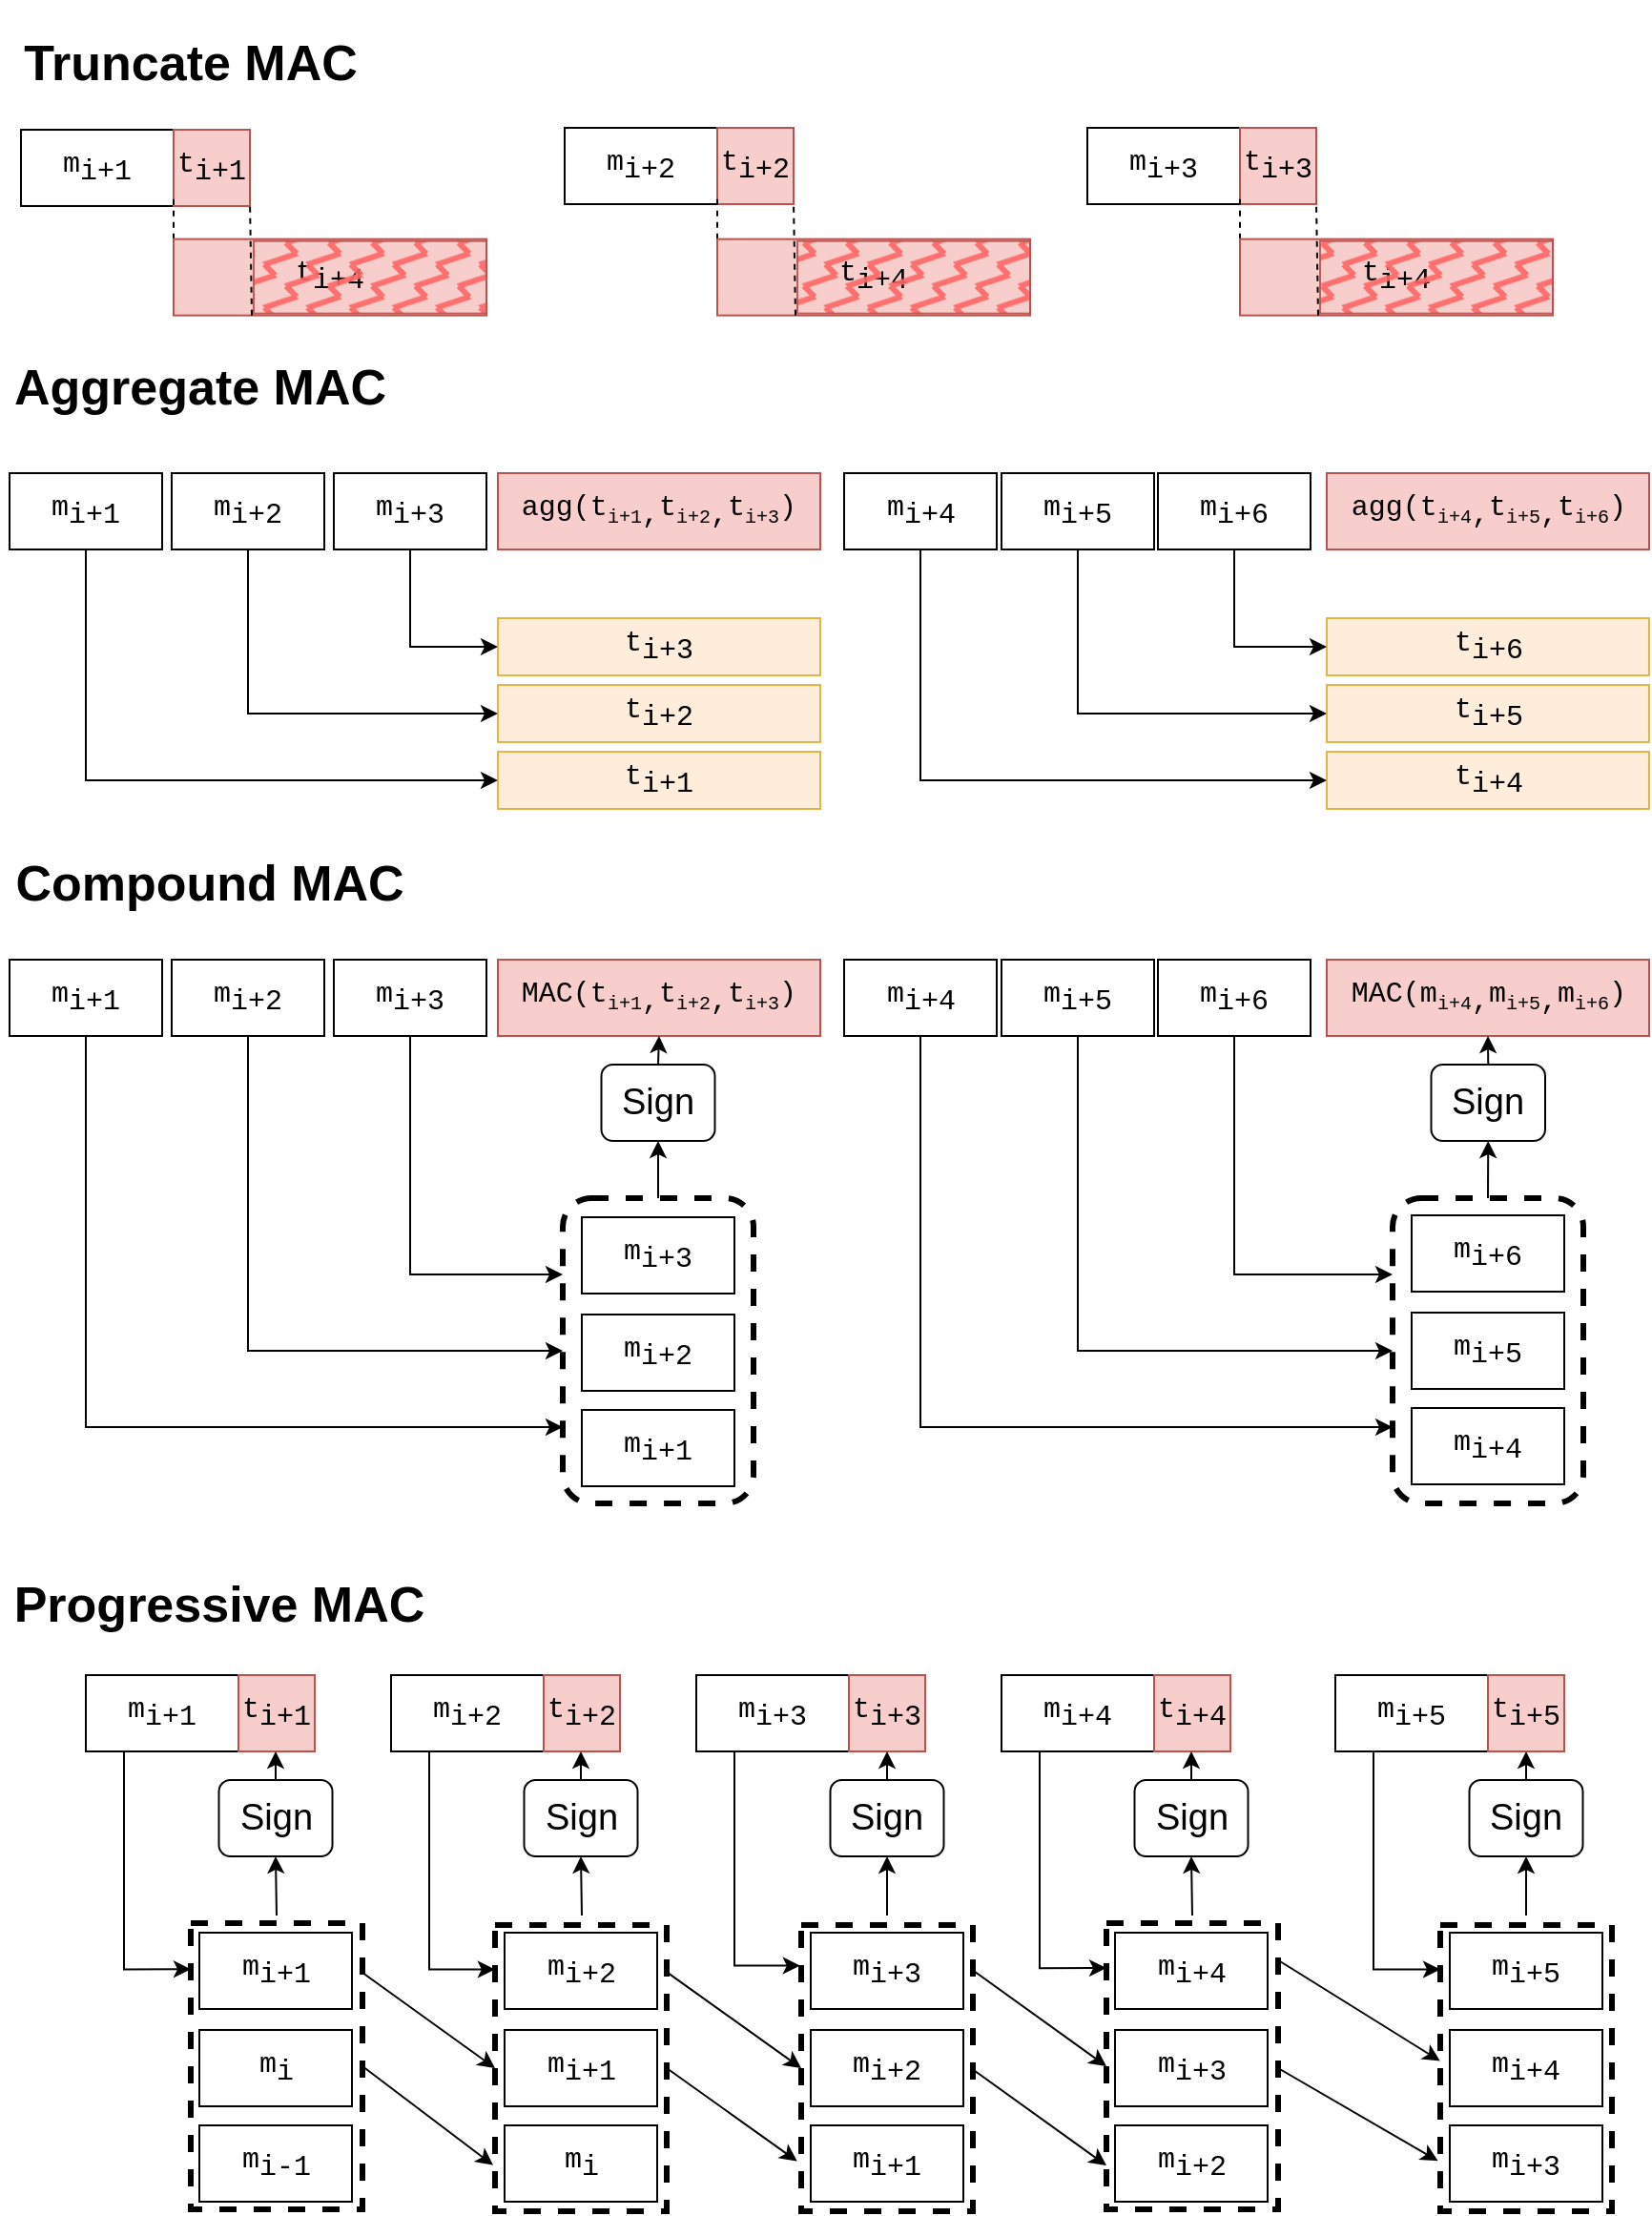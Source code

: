 <mxfile version="24.4.4" type="github">
  <diagram name="Page-1" id="5vq4HKyh1jyDOqxMfQYT">
    <mxGraphModel dx="1640" dy="942" grid="1" gridSize="10" guides="1" tooltips="1" connect="1" arrows="1" fold="1" page="1" pageScale="1" pageWidth="850" pageHeight="1100" math="0" shadow="0">
      <root>
        <mxCell id="0" />
        <mxCell id="1" parent="0" />
        <mxCell id="7LfN_9OkxTcba98f9i6o-1" value="m&lt;sub style=&quot;font-size: 15px;&quot;&gt;i+2&lt;/sub&gt;" style="rounded=0;whiteSpace=wrap;html=1;fontFamily=Courier New;fontSize=15;strokeWidth=1;strokeColor=default;fontStyle=0;fillColor=none;" parent="1" vertex="1">
          <mxGeometry x="205" y="880" width="80" height="40" as="geometry" />
        </mxCell>
        <mxCell id="7LfN_9OkxTcba98f9i6o-8" value="t&lt;sub style=&quot;font-size: 15px;&quot;&gt;i+2&lt;/sub&gt;" style="rounded=0;whiteSpace=wrap;html=1;fontFamily=Courier New;fontSize=15;fillColor=#f8cecc;strokeWidth=1;strokeColor=#b85450;fontStyle=0" parent="1" vertex="1">
          <mxGeometry x="285" y="880" width="40" height="40" as="geometry" />
        </mxCell>
        <mxCell id="7LfN_9OkxTcba98f9i6o-9" value="m&lt;sub style=&quot;font-size: 15px;&quot;&gt;i+3&lt;/sub&gt;" style="rounded=0;whiteSpace=wrap;html=1;fontFamily=Courier New;fontSize=15;strokeWidth=1;strokeColor=default;fontStyle=0;fillColor=none;" parent="1" vertex="1">
          <mxGeometry x="365" y="880" width="80" height="40" as="geometry" />
        </mxCell>
        <mxCell id="7LfN_9OkxTcba98f9i6o-10" value="t&lt;sub style=&quot;font-size: 15px;&quot;&gt;i+3&lt;/sub&gt;" style="rounded=0;whiteSpace=wrap;html=1;fontFamily=Courier New;fontSize=15;fillColor=#f8cecc;strokeColor=#b85450;" parent="1" vertex="1">
          <mxGeometry x="445" y="880" width="40" height="40" as="geometry" />
        </mxCell>
        <mxCell id="7LfN_9OkxTcba98f9i6o-11" value="m&lt;sub style=&quot;font-size: 15px;&quot;&gt;i+4&lt;/sub&gt;" style="rounded=0;whiteSpace=wrap;html=1;fontFamily=Courier New;fontSize=15;" parent="1" vertex="1">
          <mxGeometry x="525" y="880" width="80" height="40" as="geometry" />
        </mxCell>
        <mxCell id="7LfN_9OkxTcba98f9i6o-13" value="m&lt;sub style=&quot;font-size: 15px;&quot;&gt;i+5&lt;/sub&gt;" style="rounded=0;whiteSpace=wrap;html=1;fontFamily=Courier New;fontSize=15;" parent="1" vertex="1">
          <mxGeometry x="700" y="880" width="80" height="40" as="geometry" />
        </mxCell>
        <mxCell id="7LfN_9OkxTcba98f9i6o-15" value="m&lt;sub style=&quot;font-size: 15px;&quot;&gt;i+1&lt;/sub&gt;" style="rounded=0;whiteSpace=wrap;html=1;fontFamily=Courier New;fontSize=15;strokeWidth=1;strokeColor=default;fontStyle=0;fillColor=none;" parent="1" vertex="1">
          <mxGeometry x="45" y="880" width="80" height="40" as="geometry" />
        </mxCell>
        <mxCell id="7LfN_9OkxTcba98f9i6o-16" value="&lt;span style=&quot;color: rgb(0, 0, 0); font-size: 15px; font-style: normal; font-variant-ligatures: normal; font-variant-caps: normal; letter-spacing: normal; orphans: 2; text-align: center; text-indent: 0px; text-transform: none; widows: 2; word-spacing: 0px; -webkit-text-stroke-width: 0px; white-space: normal; text-decoration-thickness: initial; text-decoration-style: initial; text-decoration-color: initial; float: none; display: inline !important;&quot;&gt;t&lt;/span&gt;&lt;sub style=&quot;forced-color-adjust: none; color: rgb(0, 0, 0); font-style: normal; font-variant-ligatures: normal; font-variant-caps: normal; letter-spacing: normal; orphans: 2; text-align: center; text-indent: 0px; text-transform: none; widows: 2; word-spacing: 0px; -webkit-text-stroke-width: 0px; white-space: normal; text-decoration-thickness: initial; text-decoration-style: initial; text-decoration-color: initial; font-size: 15px;&quot;&gt;i+1&lt;/sub&gt;" style="rounded=0;whiteSpace=wrap;html=1;fontFamily=Courier New;fontSize=15;labelBackgroundColor=none;fillColor=#f8cecc;strokeWidth=1;strokeColor=#b85450;fontStyle=0" parent="1" vertex="1">
          <mxGeometry x="125" y="880" width="40" height="40" as="geometry" />
        </mxCell>
        <mxCell id="R5h9vcgwqC-V3kslJ7xL-3" style="edgeStyle=orthogonalEdgeStyle;rounded=0;orthogonalLoop=1;jettySize=auto;html=1;exitX=0.5;exitY=1;exitDx=0;exitDy=0;entryX=0;entryY=0.5;entryDx=0;entryDy=0;" edge="1" parent="1" source="7LfN_9OkxTcba98f9i6o-64" target="7LfN_9OkxTcba98f9i6o-190">
          <mxGeometry relative="1" as="geometry" />
        </mxCell>
        <mxCell id="7LfN_9OkxTcba98f9i6o-64" value="m&lt;sub style=&quot;font-size: 15px;&quot;&gt;i+2&lt;/sub&gt;" style="rounded=0;whiteSpace=wrap;html=1;fontFamily=Courier New;fontSize=15;strokeWidth=1;strokeColor=default;fontStyle=0;fillColor=none;" parent="1" vertex="1">
          <mxGeometry x="90" y="250" width="80" height="40" as="geometry" />
        </mxCell>
        <mxCell id="R5h9vcgwqC-V3kslJ7xL-4" style="edgeStyle=orthogonalEdgeStyle;rounded=0;orthogonalLoop=1;jettySize=auto;html=1;exitX=0.5;exitY=1;exitDx=0;exitDy=0;entryX=0;entryY=0.5;entryDx=0;entryDy=0;" edge="1" parent="1" source="7LfN_9OkxTcba98f9i6o-66" target="7LfN_9OkxTcba98f9i6o-189">
          <mxGeometry relative="1" as="geometry" />
        </mxCell>
        <mxCell id="7LfN_9OkxTcba98f9i6o-66" value="m&lt;sub style=&quot;font-size: 15px;&quot;&gt;i+3&lt;/sub&gt;" style="rounded=0;whiteSpace=wrap;html=1;fontFamily=Courier New;fontSize=15;strokeWidth=1;strokeColor=default;fontStyle=0;fillColor=none;" parent="1" vertex="1">
          <mxGeometry x="175" y="250" width="80" height="40" as="geometry" />
        </mxCell>
        <mxCell id="7LfN_9OkxTcba98f9i6o-67" value="agg(t&lt;sub style=&quot;&quot;&gt;&lt;font style=&quot;font-size: 10px;&quot;&gt;i+1&lt;/font&gt;&lt;/sub&gt;&lt;sub style=&quot;font-size: 15px;&quot;&gt;,&lt;/sub&gt;&lt;span style=&quot;background-color: initial;&quot;&gt;t&lt;/span&gt;&lt;sub style=&quot;background-color: initial;&quot;&gt;&lt;font style=&quot;font-size: 10px;&quot;&gt;i+2&lt;/font&gt;&lt;/sub&gt;&lt;sub style=&quot;background-color: initial; font-size: 15px;&quot;&gt;,&lt;/sub&gt;&lt;span style=&quot;background-color: initial;&quot;&gt;t&lt;/span&gt;&lt;sub style=&quot;background-color: initial;&quot;&gt;&lt;font style=&quot;font-size: 10px;&quot;&gt;i+3&lt;/font&gt;&lt;/sub&gt;&lt;span style=&quot;background-color: initial;&quot;&gt;)&lt;/span&gt;" style="rounded=0;whiteSpace=wrap;html=1;fontFamily=Courier New;fontSize=15;fillColor=#f8cecc;strokeColor=#b85450;" parent="1" vertex="1">
          <mxGeometry x="261" y="250" width="169" height="40" as="geometry" />
        </mxCell>
        <mxCell id="R5h9vcgwqC-V3kslJ7xL-15" style="edgeStyle=orthogonalEdgeStyle;rounded=0;orthogonalLoop=1;jettySize=auto;html=1;exitX=0.5;exitY=1;exitDx=0;exitDy=0;entryX=0;entryY=0.5;entryDx=0;entryDy=0;" edge="1" parent="1" source="7LfN_9OkxTcba98f9i6o-68" target="R5h9vcgwqC-V3kslJ7xL-13">
          <mxGeometry relative="1" as="geometry" />
        </mxCell>
        <mxCell id="7LfN_9OkxTcba98f9i6o-68" value="m&lt;sub style=&quot;font-size: 15px;&quot;&gt;i+4&lt;/sub&gt;" style="rounded=0;whiteSpace=wrap;html=1;fontFamily=Courier New;fontSize=15;" parent="1" vertex="1">
          <mxGeometry x="442.5" y="250" width="80" height="40" as="geometry" />
        </mxCell>
        <mxCell id="R5h9vcgwqC-V3kslJ7xL-16" style="edgeStyle=orthogonalEdgeStyle;rounded=0;orthogonalLoop=1;jettySize=auto;html=1;exitX=0.5;exitY=1;exitDx=0;exitDy=0;entryX=0;entryY=0.5;entryDx=0;entryDy=0;" edge="1" parent="1" source="7LfN_9OkxTcba98f9i6o-69" target="R5h9vcgwqC-V3kslJ7xL-12">
          <mxGeometry relative="1" as="geometry" />
        </mxCell>
        <mxCell id="7LfN_9OkxTcba98f9i6o-69" value="m&lt;sub style=&quot;font-size: 15px;&quot;&gt;i+5&lt;/sub&gt;" style="rounded=0;whiteSpace=wrap;html=1;fontFamily=Courier New;fontSize=15;" parent="1" vertex="1">
          <mxGeometry x="525" y="250" width="80" height="40" as="geometry" />
        </mxCell>
        <mxCell id="R5h9vcgwqC-V3kslJ7xL-2" style="edgeStyle=orthogonalEdgeStyle;rounded=0;orthogonalLoop=1;jettySize=auto;html=1;exitX=0.5;exitY=1;exitDx=0;exitDy=0;entryX=0;entryY=0.5;entryDx=0;entryDy=0;" edge="1" parent="1" source="7LfN_9OkxTcba98f9i6o-70" target="7LfN_9OkxTcba98f9i6o-191">
          <mxGeometry relative="1" as="geometry" />
        </mxCell>
        <mxCell id="7LfN_9OkxTcba98f9i6o-70" value="m&lt;sub style=&quot;font-size: 15px;&quot;&gt;i+1&lt;/sub&gt;" style="rounded=0;whiteSpace=wrap;html=1;fontFamily=Courier New;fontSize=15;strokeWidth=1;strokeColor=default;fontStyle=0;fillColor=none;" parent="1" vertex="1">
          <mxGeometry x="5" y="250" width="80" height="40" as="geometry" />
        </mxCell>
        <mxCell id="R5h9vcgwqC-V3kslJ7xL-17" style="edgeStyle=orthogonalEdgeStyle;rounded=0;orthogonalLoop=1;jettySize=auto;html=1;exitX=0.5;exitY=1;exitDx=0;exitDy=0;entryX=0;entryY=0.5;entryDx=0;entryDy=0;" edge="1" parent="1" source="7LfN_9OkxTcba98f9i6o-88" target="R5h9vcgwqC-V3kslJ7xL-11">
          <mxGeometry relative="1" as="geometry" />
        </mxCell>
        <mxCell id="7LfN_9OkxTcba98f9i6o-88" value="m&lt;sub style=&quot;font-size: 15px;&quot;&gt;i+6&lt;/sub&gt;" style="rounded=0;whiteSpace=wrap;html=1;fontFamily=Courier New;fontSize=15;" parent="1" vertex="1">
          <mxGeometry x="607" y="250" width="80" height="40" as="geometry" />
        </mxCell>
        <mxCell id="7LfN_9OkxTcba98f9i6o-127" value="&lt;h1&gt;Aggregate MAC&lt;/h1&gt;" style="text;html=1;align=center;verticalAlign=middle;whiteSpace=wrap;rounded=0;fontSize=13;" parent="1" vertex="1">
          <mxGeometry y="190" width="210" height="30" as="geometry" />
        </mxCell>
        <mxCell id="7LfN_9OkxTcba98f9i6o-128" value="&lt;h1&gt;Compound MAC&lt;/h1&gt;" style="text;html=1;align=center;verticalAlign=middle;whiteSpace=wrap;rounded=0;fontSize=13;" parent="1" vertex="1">
          <mxGeometry y="450" width="220" height="30" as="geometry" />
        </mxCell>
        <mxCell id="7LfN_9OkxTcba98f9i6o-130" value="&lt;h1&gt;Progressive MAC&lt;/h1&gt;" style="text;html=1;align=center;verticalAlign=middle;whiteSpace=wrap;rounded=0;fontSize=13;" parent="1" vertex="1">
          <mxGeometry y="828" width="230" height="30" as="geometry" />
        </mxCell>
        <mxCell id="7LfN_9OkxTcba98f9i6o-141" value="m&lt;sub style=&quot;font-size: 15px;&quot;&gt;i+2&lt;/sub&gt;" style="rounded=0;whiteSpace=wrap;html=1;fontFamily=Courier New;fontSize=15;fontStyle=0;strokeWidth=1;strokeColor=default;fillColor=none;" parent="1" vertex="1">
          <mxGeometry x="296" y="69" width="80" height="40" as="geometry" />
        </mxCell>
        <mxCell id="7LfN_9OkxTcba98f9i6o-142" value="t&lt;sub style=&quot;font-size: 15px;&quot;&gt;i+2&lt;/sub&gt;" style="rounded=0;whiteSpace=wrap;html=1;fontFamily=Courier New;fontSize=15;fillColor=#f8cecc;fontStyle=0;strokeWidth=1;strokeColor=#b85450;" parent="1" vertex="1">
          <mxGeometry x="376" y="69" width="40" height="40" as="geometry" />
        </mxCell>
        <mxCell id="7LfN_9OkxTcba98f9i6o-143" value="m&lt;sub style=&quot;font-size: 15px;&quot;&gt;i+3&lt;/sub&gt;" style="rounded=0;whiteSpace=wrap;html=1;fontFamily=Courier New;fontSize=15;fontStyle=0;strokeWidth=1;strokeColor=default;fillColor=none;" parent="1" vertex="1">
          <mxGeometry x="570" y="69" width="80" height="40" as="geometry" />
        </mxCell>
        <mxCell id="7LfN_9OkxTcba98f9i6o-144" value="t&lt;sub style=&quot;font-size: 15px;&quot;&gt;i+3&lt;/sub&gt;" style="rounded=0;whiteSpace=wrap;html=1;fontFamily=Courier New;fontSize=15;fillColor=#f8cecc;fontStyle=0;strokeWidth=1;strokeColor=#b85450;" parent="1" vertex="1">
          <mxGeometry x="650" y="69" width="40" height="40" as="geometry" />
        </mxCell>
        <mxCell id="7LfN_9OkxTcba98f9i6o-148" value="m&lt;sub style=&quot;font-size: 15px;&quot;&gt;i+1&lt;/sub&gt;" style="rounded=0;whiteSpace=wrap;html=1;fontFamily=Courier New;fontSize=15;" parent="1" vertex="1">
          <mxGeometry x="11" y="70" width="80" height="40" as="geometry" />
        </mxCell>
        <mxCell id="7LfN_9OkxTcba98f9i6o-149" value="&lt;span style=&quot;color: rgb(0, 0, 0); font-size: 15px; font-style: normal; font-variant-ligatures: normal; font-variant-caps: normal; font-weight: 400; letter-spacing: normal; orphans: 2; text-align: center; text-indent: 0px; text-transform: none; widows: 2; word-spacing: 0px; -webkit-text-stroke-width: 0px; white-space: normal; text-decoration-thickness: initial; text-decoration-style: initial; text-decoration-color: initial; float: none; display: inline !important;&quot;&gt;t&lt;/span&gt;&lt;sub style=&quot;forced-color-adjust: none; color: rgb(0, 0, 0); font-style: normal; font-variant-ligatures: normal; font-variant-caps: normal; font-weight: 400; letter-spacing: normal; orphans: 2; text-align: center; text-indent: 0px; text-transform: none; widows: 2; word-spacing: 0px; -webkit-text-stroke-width: 0px; white-space: normal; text-decoration-thickness: initial; text-decoration-style: initial; text-decoration-color: initial; font-size: 15px;&quot;&gt;i+1&lt;/sub&gt;" style="rounded=0;whiteSpace=wrap;html=1;fontFamily=Courier New;fontSize=15;labelBackgroundColor=none;fillColor=#f8cecc;strokeColor=#b85450;" parent="1" vertex="1">
          <mxGeometry x="91" y="70" width="40" height="40" as="geometry" />
        </mxCell>
        <mxCell id="7LfN_9OkxTcba98f9i6o-152" value="&lt;h1&gt;Truncate MAC&lt;/h1&gt;" style="text;html=1;align=center;verticalAlign=middle;whiteSpace=wrap;rounded=0;fontSize=13;" parent="1" vertex="1">
          <mxGeometry y="20" width="200" height="30" as="geometry" />
        </mxCell>
        <mxCell id="7LfN_9OkxTcba98f9i6o-189" value="t&lt;sub style=&quot;font-size: 15px;&quot;&gt;i+3&lt;/sub&gt;" style="rounded=0;whiteSpace=wrap;html=1;fontFamily=Courier New;fontSize=15;fillColor=#ffe6cc;rotation=0;opacity=70;strokeColor=#d79b00;" parent="1" vertex="1">
          <mxGeometry x="261" y="326" width="169" height="30" as="geometry" />
        </mxCell>
        <mxCell id="7LfN_9OkxTcba98f9i6o-190" value="t&lt;sub style=&quot;font-size: 15px;&quot;&gt;i+2&lt;/sub&gt;" style="rounded=0;whiteSpace=wrap;html=1;fontFamily=Courier New;fontSize=15;fillColor=#ffe6cc;rotation=0;opacity=70;strokeColor=#d79b00;" parent="1" vertex="1">
          <mxGeometry x="261" y="361" width="169" height="30" as="geometry" />
        </mxCell>
        <mxCell id="7LfN_9OkxTcba98f9i6o-191" value="t&lt;sub style=&quot;font-size: 15px;&quot;&gt;i+1&lt;/sub&gt;" style="rounded=0;whiteSpace=wrap;html=1;fontFamily=Courier New;fontSize=15;fillColor=#ffe6cc;rotation=0;opacity=70;strokeColor=#d79b00;" parent="1" vertex="1">
          <mxGeometry x="261" y="396" width="169" height="30" as="geometry" />
        </mxCell>
        <mxCell id="7LfN_9OkxTcba98f9i6o-199" value="t&lt;sub style=&quot;font-size: 15px;&quot;&gt;i+4&lt;/sub&gt;" style="rounded=0;whiteSpace=wrap;html=1;fontFamily=Courier New;fontSize=15;fillColor=#f8cecc;strokeColor=#b85450;" parent="1" vertex="1">
          <mxGeometry x="605" y="880" width="40" height="40" as="geometry" />
        </mxCell>
        <mxCell id="7LfN_9OkxTcba98f9i6o-200" value="t&lt;sub style=&quot;font-size: 15px;&quot;&gt;i+5&lt;/sub&gt;" style="rounded=0;whiteSpace=wrap;html=1;fontFamily=Courier New;fontSize=15;fillColor=#f8cecc;strokeColor=#b85450;" parent="1" vertex="1">
          <mxGeometry x="780" y="880" width="40" height="40" as="geometry" />
        </mxCell>
        <mxCell id="R5h9vcgwqC-V3kslJ7xL-6" value="agg(t&lt;sub style=&quot;&quot;&gt;&lt;font style=&quot;font-size: 10px;&quot;&gt;i+4&lt;/font&gt;&lt;/sub&gt;&lt;sub style=&quot;font-size: 15px;&quot;&gt;,&lt;/sub&gt;&lt;span style=&quot;background-color: initial;&quot;&gt;t&lt;/span&gt;&lt;sub style=&quot;background-color: initial;&quot;&gt;&lt;font style=&quot;font-size: 10px;&quot;&gt;i+5&lt;/font&gt;&lt;/sub&gt;&lt;sub style=&quot;background-color: initial; font-size: 15px;&quot;&gt;,&lt;/sub&gt;&lt;span style=&quot;background-color: initial;&quot;&gt;t&lt;/span&gt;&lt;sub style=&quot;background-color: initial;&quot;&gt;&lt;font style=&quot;font-size: 10px;&quot;&gt;i+6&lt;/font&gt;&lt;/sub&gt;&lt;span style=&quot;background-color: initial;&quot;&gt;)&lt;/span&gt;" style="rounded=0;whiteSpace=wrap;html=1;fontFamily=Courier New;fontSize=15;fillColor=#f8cecc;strokeColor=#b85450;" vertex="1" parent="1">
          <mxGeometry x="695.5" y="250" width="169" height="40" as="geometry" />
        </mxCell>
        <mxCell id="R5h9vcgwqC-V3kslJ7xL-11" value="t&lt;sub style=&quot;font-size: 15px;&quot;&gt;i+6&lt;/sub&gt;" style="rounded=0;whiteSpace=wrap;html=1;fontFamily=Courier New;fontSize=15;fillColor=#ffe6cc;rotation=0;opacity=70;strokeColor=#d79b00;" vertex="1" parent="1">
          <mxGeometry x="695.5" y="326" width="169" height="30" as="geometry" />
        </mxCell>
        <mxCell id="R5h9vcgwqC-V3kslJ7xL-12" value="t&lt;sub style=&quot;font-size: 15px;&quot;&gt;i+5&lt;/sub&gt;" style="rounded=0;whiteSpace=wrap;html=1;fontFamily=Courier New;fontSize=15;fillColor=#ffe6cc;rotation=0;opacity=70;strokeColor=#d79b00;" vertex="1" parent="1">
          <mxGeometry x="695.5" y="361" width="169" height="30" as="geometry" />
        </mxCell>
        <mxCell id="R5h9vcgwqC-V3kslJ7xL-13" value="t&lt;sub style=&quot;font-size: 15px;&quot;&gt;i+4&lt;/sub&gt;" style="rounded=0;whiteSpace=wrap;html=1;fontFamily=Courier New;fontSize=15;fillColor=#ffe6cc;rotation=0;opacity=70;strokeColor=#d79b00;" vertex="1" parent="1">
          <mxGeometry x="695.5" y="396" width="169" height="30" as="geometry" />
        </mxCell>
        <mxCell id="R5h9vcgwqC-V3kslJ7xL-22" value="" style="endArrow=none;dashed=1;html=1;rounded=0;exitX=0;exitY=0;exitDx=0;exitDy=0;" edge="1" parent="1">
          <mxGeometry width="50" height="50" relative="1" as="geometry">
            <mxPoint x="650" y="127.32" as="sourcePoint" />
            <mxPoint x="650" y="106.32" as="targetPoint" />
          </mxGeometry>
        </mxCell>
        <mxCell id="R5h9vcgwqC-V3kslJ7xL-23" value="&lt;span style=&quot;color: rgb(0, 0, 0); font-size: 15px; font-style: normal; font-variant-ligatures: normal; font-variant-caps: normal; font-weight: 400; letter-spacing: normal; orphans: 2; text-align: center; text-indent: 0px; text-transform: none; widows: 2; word-spacing: 0px; -webkit-text-stroke-width: 0px; white-space: normal; text-decoration-thickness: initial; text-decoration-style: initial; text-decoration-color: initial; float: none; display: inline !important;&quot;&gt;t&lt;/span&gt;&lt;sub style=&quot;forced-color-adjust: none; color: rgb(0, 0, 0); font-style: normal; font-variant-ligatures: normal; font-variant-caps: normal; font-weight: 400; letter-spacing: normal; orphans: 2; text-align: center; text-indent: 0px; text-transform: none; widows: 2; word-spacing: 0px; -webkit-text-stroke-width: 0px; white-space: normal; text-decoration-thickness: initial; text-decoration-style: initial; text-decoration-color: initial; font-size: 15px;&quot;&gt;i+4&lt;/sub&gt;" style="rounded=0;whiteSpace=wrap;html=1;fontFamily=Courier New;fontSize=15;labelBackgroundColor=none;fillColor=#f8cecc;strokeColor=#b85450;" vertex="1" parent="1">
          <mxGeometry x="650" y="127.32" width="164" height="40" as="geometry" />
        </mxCell>
        <mxCell id="R5h9vcgwqC-V3kslJ7xL-24" value="" style="endArrow=none;dashed=1;html=1;rounded=0;exitX=0.25;exitY=1;exitDx=0;exitDy=0;" edge="1" parent="1" source="R5h9vcgwqC-V3kslJ7xL-23">
          <mxGeometry width="50" height="50" relative="1" as="geometry">
            <mxPoint x="690" y="170" as="sourcePoint" />
            <mxPoint x="690" y="107.32" as="targetPoint" />
          </mxGeometry>
        </mxCell>
        <mxCell id="R5h9vcgwqC-V3kslJ7xL-25" value="" style="rounded=0;whiteSpace=wrap;html=1;strokeColor=#b85450;opacity=90;glass=0;shadow=0;fillStyle=zigzag-line;fillColor=#FF6666;" vertex="1" parent="1">
          <mxGeometry x="692" y="128.32" width="122" height="38" as="geometry" />
        </mxCell>
        <mxCell id="R5h9vcgwqC-V3kslJ7xL-26" value="" style="endArrow=none;dashed=1;html=1;rounded=0;exitX=0;exitY=0;exitDx=0;exitDy=0;" edge="1" parent="1">
          <mxGeometry width="50" height="50" relative="1" as="geometry">
            <mxPoint x="376" y="127.32" as="sourcePoint" />
            <mxPoint x="376" y="106.32" as="targetPoint" />
          </mxGeometry>
        </mxCell>
        <mxCell id="R5h9vcgwqC-V3kslJ7xL-27" value="&lt;span style=&quot;color: rgb(0, 0, 0); font-size: 15px; font-style: normal; font-variant-ligatures: normal; font-variant-caps: normal; font-weight: 400; letter-spacing: normal; orphans: 2; text-align: center; text-indent: 0px; text-transform: none; widows: 2; word-spacing: 0px; -webkit-text-stroke-width: 0px; white-space: normal; text-decoration-thickness: initial; text-decoration-style: initial; text-decoration-color: initial; float: none; display: inline !important;&quot;&gt;t&lt;/span&gt;&lt;sub style=&quot;forced-color-adjust: none; color: rgb(0, 0, 0); font-style: normal; font-variant-ligatures: normal; font-variant-caps: normal; font-weight: 400; letter-spacing: normal; orphans: 2; text-align: center; text-indent: 0px; text-transform: none; widows: 2; word-spacing: 0px; -webkit-text-stroke-width: 0px; white-space: normal; text-decoration-thickness: initial; text-decoration-style: initial; text-decoration-color: initial; font-size: 15px;&quot;&gt;i+4&lt;/sub&gt;" style="rounded=0;whiteSpace=wrap;html=1;fontFamily=Courier New;fontSize=15;labelBackgroundColor=none;fillColor=#f8cecc;strokeColor=#b85450;" vertex="1" parent="1">
          <mxGeometry x="376" y="127.32" width="164" height="40" as="geometry" />
        </mxCell>
        <mxCell id="R5h9vcgwqC-V3kslJ7xL-28" value="" style="endArrow=none;dashed=1;html=1;rounded=0;exitX=0.25;exitY=1;exitDx=0;exitDy=0;" edge="1" parent="1" source="R5h9vcgwqC-V3kslJ7xL-27">
          <mxGeometry width="50" height="50" relative="1" as="geometry">
            <mxPoint x="416" y="170" as="sourcePoint" />
            <mxPoint x="416" y="107.32" as="targetPoint" />
          </mxGeometry>
        </mxCell>
        <mxCell id="R5h9vcgwqC-V3kslJ7xL-29" value="" style="rounded=0;whiteSpace=wrap;html=1;strokeColor=#b85450;opacity=90;glass=0;shadow=0;fillStyle=zigzag-line;fillColor=#FF6666;" vertex="1" parent="1">
          <mxGeometry x="418" y="128.32" width="122" height="38" as="geometry" />
        </mxCell>
        <mxCell id="R5h9vcgwqC-V3kslJ7xL-30" value="" style="endArrow=none;dashed=1;html=1;rounded=0;exitX=0;exitY=0;exitDx=0;exitDy=0;" edge="1" parent="1">
          <mxGeometry width="50" height="50" relative="1" as="geometry">
            <mxPoint x="91" y="127.32" as="sourcePoint" />
            <mxPoint x="91" y="106.32" as="targetPoint" />
          </mxGeometry>
        </mxCell>
        <mxCell id="R5h9vcgwqC-V3kslJ7xL-31" value="&lt;span style=&quot;color: rgb(0, 0, 0); font-size: 15px; font-style: normal; font-variant-ligatures: normal; font-variant-caps: normal; font-weight: 400; letter-spacing: normal; orphans: 2; text-align: center; text-indent: 0px; text-transform: none; widows: 2; word-spacing: 0px; -webkit-text-stroke-width: 0px; white-space: normal; text-decoration-thickness: initial; text-decoration-style: initial; text-decoration-color: initial; float: none; display: inline !important;&quot;&gt;t&lt;/span&gt;&lt;sub style=&quot;forced-color-adjust: none; color: rgb(0, 0, 0); font-style: normal; font-variant-ligatures: normal; font-variant-caps: normal; font-weight: 400; letter-spacing: normal; orphans: 2; text-align: center; text-indent: 0px; text-transform: none; widows: 2; word-spacing: 0px; -webkit-text-stroke-width: 0px; white-space: normal; text-decoration-thickness: initial; text-decoration-style: initial; text-decoration-color: initial; font-size: 15px;&quot;&gt;i+4&lt;/sub&gt;" style="rounded=0;whiteSpace=wrap;html=1;fontFamily=Courier New;fontSize=15;labelBackgroundColor=none;fillColor=#f8cecc;strokeColor=#b85450;" vertex="1" parent="1">
          <mxGeometry x="91" y="127.32" width="164" height="40" as="geometry" />
        </mxCell>
        <mxCell id="R5h9vcgwqC-V3kslJ7xL-32" value="" style="endArrow=none;dashed=1;html=1;rounded=0;exitX=0.25;exitY=1;exitDx=0;exitDy=0;" edge="1" parent="1" source="R5h9vcgwqC-V3kslJ7xL-31">
          <mxGeometry width="50" height="50" relative="1" as="geometry">
            <mxPoint x="131" y="170" as="sourcePoint" />
            <mxPoint x="131" y="107.32" as="targetPoint" />
          </mxGeometry>
        </mxCell>
        <mxCell id="R5h9vcgwqC-V3kslJ7xL-33" value="" style="rounded=0;whiteSpace=wrap;html=1;strokeColor=#b85450;opacity=90;glass=0;shadow=0;fillStyle=zigzag-line;fillColor=#FF6666;" vertex="1" parent="1">
          <mxGeometry x="133" y="128.32" width="122" height="38" as="geometry" />
        </mxCell>
        <mxCell id="R5h9vcgwqC-V3kslJ7xL-74" style="edgeStyle=orthogonalEdgeStyle;rounded=0;orthogonalLoop=1;jettySize=auto;html=1;exitX=0.5;exitY=1;exitDx=0;exitDy=0;entryX=0;entryY=0.5;entryDx=0;entryDy=0;" edge="1" parent="1" source="R5h9vcgwqC-V3kslJ7xL-44" target="R5h9vcgwqC-V3kslJ7xL-72">
          <mxGeometry relative="1" as="geometry" />
        </mxCell>
        <mxCell id="R5h9vcgwqC-V3kslJ7xL-44" value="m&lt;sub style=&quot;font-size: 15px;&quot;&gt;i+2&lt;/sub&gt;" style="rounded=0;whiteSpace=wrap;html=1;fontFamily=Courier New;fontSize=15;strokeWidth=1;strokeColor=default;fontStyle=0;fillColor=none;" vertex="1" parent="1">
          <mxGeometry x="90" y="505" width="80" height="40" as="geometry" />
        </mxCell>
        <mxCell id="R5h9vcgwqC-V3kslJ7xL-76" style="edgeStyle=orthogonalEdgeStyle;rounded=0;orthogonalLoop=1;jettySize=auto;html=1;exitX=0.5;exitY=1;exitDx=0;exitDy=0;entryX=0;entryY=0.25;entryDx=0;entryDy=0;" edge="1" parent="1" source="R5h9vcgwqC-V3kslJ7xL-46" target="R5h9vcgwqC-V3kslJ7xL-72">
          <mxGeometry relative="1" as="geometry" />
        </mxCell>
        <mxCell id="R5h9vcgwqC-V3kslJ7xL-46" value="m&lt;sub style=&quot;font-size: 15px;&quot;&gt;i+3&lt;/sub&gt;" style="rounded=0;whiteSpace=wrap;html=1;fontFamily=Courier New;fontSize=15;strokeWidth=1;strokeColor=default;fontStyle=0;fillColor=none;" vertex="1" parent="1">
          <mxGeometry x="175" y="505" width="80" height="40" as="geometry" />
        </mxCell>
        <mxCell id="R5h9vcgwqC-V3kslJ7xL-47" value="MAC(t&lt;sub style=&quot;&quot;&gt;&lt;font style=&quot;font-size: 10px;&quot;&gt;i+1&lt;/font&gt;&lt;/sub&gt;&lt;sub style=&quot;font-size: 15px;&quot;&gt;,&lt;/sub&gt;&lt;span style=&quot;background-color: initial;&quot;&gt;t&lt;/span&gt;&lt;sub style=&quot;background-color: initial;&quot;&gt;&lt;font style=&quot;font-size: 10px;&quot;&gt;i+2&lt;/font&gt;&lt;/sub&gt;&lt;sub style=&quot;background-color: initial; font-size: 15px;&quot;&gt;,&lt;/sub&gt;&lt;span style=&quot;background-color: initial;&quot;&gt;t&lt;/span&gt;&lt;sub style=&quot;background-color: initial;&quot;&gt;&lt;font style=&quot;font-size: 10px;&quot;&gt;i+3&lt;/font&gt;&lt;/sub&gt;&lt;span style=&quot;background-color: initial;&quot;&gt;)&lt;/span&gt;" style="rounded=0;whiteSpace=wrap;html=1;fontFamily=Courier New;fontSize=15;fillColor=#f8cecc;strokeColor=#b85450;" vertex="1" parent="1">
          <mxGeometry x="261" y="505" width="169" height="40" as="geometry" />
        </mxCell>
        <mxCell id="R5h9vcgwqC-V3kslJ7xL-89" style="edgeStyle=orthogonalEdgeStyle;rounded=0;orthogonalLoop=1;jettySize=auto;html=1;exitX=0.5;exitY=1;exitDx=0;exitDy=0;entryX=0;entryY=0.75;entryDx=0;entryDy=0;" edge="1" parent="1" source="R5h9vcgwqC-V3kslJ7xL-49" target="R5h9vcgwqC-V3kslJ7xL-85">
          <mxGeometry relative="1" as="geometry" />
        </mxCell>
        <mxCell id="R5h9vcgwqC-V3kslJ7xL-49" value="m&lt;sub style=&quot;font-size: 15px;&quot;&gt;i+4&lt;/sub&gt;" style="rounded=0;whiteSpace=wrap;html=1;fontFamily=Courier New;fontSize=15;" vertex="1" parent="1">
          <mxGeometry x="442.5" y="505" width="80" height="40" as="geometry" />
        </mxCell>
        <mxCell id="R5h9vcgwqC-V3kslJ7xL-88" style="edgeStyle=orthogonalEdgeStyle;rounded=0;orthogonalLoop=1;jettySize=auto;html=1;exitX=0.5;exitY=1;exitDx=0;exitDy=0;entryX=0;entryY=0.5;entryDx=0;entryDy=0;" edge="1" parent="1" source="R5h9vcgwqC-V3kslJ7xL-51" target="R5h9vcgwqC-V3kslJ7xL-85">
          <mxGeometry relative="1" as="geometry" />
        </mxCell>
        <mxCell id="R5h9vcgwqC-V3kslJ7xL-51" value="m&lt;sub style=&quot;font-size: 15px;&quot;&gt;i+5&lt;/sub&gt;" style="rounded=0;whiteSpace=wrap;html=1;fontFamily=Courier New;fontSize=15;" vertex="1" parent="1">
          <mxGeometry x="525" y="505" width="80" height="40" as="geometry" />
        </mxCell>
        <mxCell id="R5h9vcgwqC-V3kslJ7xL-75" style="edgeStyle=orthogonalEdgeStyle;rounded=0;orthogonalLoop=1;jettySize=auto;html=1;exitX=0.5;exitY=1;exitDx=0;exitDy=0;entryX=0;entryY=0.75;entryDx=0;entryDy=0;" edge="1" parent="1" source="R5h9vcgwqC-V3kslJ7xL-53" target="R5h9vcgwqC-V3kslJ7xL-72">
          <mxGeometry relative="1" as="geometry" />
        </mxCell>
        <mxCell id="R5h9vcgwqC-V3kslJ7xL-53" value="m&lt;sub style=&quot;font-size: 15px;&quot;&gt;i+1&lt;/sub&gt;" style="rounded=0;whiteSpace=wrap;html=1;fontFamily=Courier New;fontSize=15;strokeWidth=1;strokeColor=default;fontStyle=0;fillColor=none;" vertex="1" parent="1">
          <mxGeometry x="5" y="505" width="80" height="40" as="geometry" />
        </mxCell>
        <mxCell id="R5h9vcgwqC-V3kslJ7xL-87" style="edgeStyle=orthogonalEdgeStyle;rounded=0;orthogonalLoop=1;jettySize=auto;html=1;exitX=0.5;exitY=1;exitDx=0;exitDy=0;entryX=0;entryY=0.25;entryDx=0;entryDy=0;" edge="1" parent="1" source="R5h9vcgwqC-V3kslJ7xL-55" target="R5h9vcgwqC-V3kslJ7xL-85">
          <mxGeometry relative="1" as="geometry" />
        </mxCell>
        <mxCell id="R5h9vcgwqC-V3kslJ7xL-55" value="m&lt;sub style=&quot;font-size: 15px;&quot;&gt;i+6&lt;/sub&gt;" style="rounded=0;whiteSpace=wrap;html=1;fontFamily=Courier New;fontSize=15;" vertex="1" parent="1">
          <mxGeometry x="607" y="505" width="80" height="40" as="geometry" />
        </mxCell>
        <mxCell id="R5h9vcgwqC-V3kslJ7xL-59" value="MAC(m&lt;sub style=&quot;&quot;&gt;&lt;font style=&quot;font-size: 10px;&quot;&gt;i+4&lt;/font&gt;&lt;/sub&gt;&lt;sub style=&quot;font-size: 15px;&quot;&gt;,&lt;/sub&gt;&lt;span style=&quot;background-color: initial;&quot;&gt;m&lt;/span&gt;&lt;sub style=&quot;background-color: initial;&quot;&gt;&lt;font style=&quot;font-size: 10px;&quot;&gt;i+5&lt;/font&gt;&lt;/sub&gt;&lt;sub style=&quot;background-color: initial; font-size: 15px;&quot;&gt;,&lt;/sub&gt;&lt;span style=&quot;background-color: initial;&quot;&gt;m&lt;/span&gt;&lt;sub style=&quot;background-color: initial;&quot;&gt;&lt;font style=&quot;font-size: 10px;&quot;&gt;i+6&lt;/font&gt;&lt;/sub&gt;&lt;span style=&quot;background-color: initial;&quot;&gt;)&lt;/span&gt;" style="rounded=0;whiteSpace=wrap;html=1;fontFamily=Courier New;fontSize=15;fillColor=#f8cecc;strokeColor=#b85450;" vertex="1" parent="1">
          <mxGeometry x="695.5" y="505" width="169" height="40" as="geometry" />
        </mxCell>
        <mxCell id="R5h9vcgwqC-V3kslJ7xL-67" value="m&lt;sub style=&quot;font-size: 15px;&quot;&gt;i+1&lt;/sub&gt;" style="rounded=0;whiteSpace=wrap;html=1;fontFamily=Courier New;fontSize=15;strokeWidth=1;strokeColor=default;fontStyle=0;fillColor=none;" vertex="1" parent="1">
          <mxGeometry x="305" y="741" width="80" height="40" as="geometry" />
        </mxCell>
        <mxCell id="R5h9vcgwqC-V3kslJ7xL-68" value="m&lt;sub style=&quot;font-size: 15px;&quot;&gt;i+2&lt;/sub&gt;" style="rounded=0;whiteSpace=wrap;html=1;fontFamily=Courier New;fontSize=15;strokeWidth=1;strokeColor=default;fontStyle=0;fillColor=none;" vertex="1" parent="1">
          <mxGeometry x="305" y="691" width="80" height="40" as="geometry" />
        </mxCell>
        <mxCell id="R5h9vcgwqC-V3kslJ7xL-69" value="m&lt;sub style=&quot;font-size: 15px;&quot;&gt;i+3&lt;/sub&gt;" style="rounded=0;whiteSpace=wrap;html=1;fontFamily=Courier New;fontSize=15;strokeWidth=1;strokeColor=default;fontStyle=0;fillColor=none;" vertex="1" parent="1">
          <mxGeometry x="305" y="640" width="80" height="40" as="geometry" />
        </mxCell>
        <mxCell id="R5h9vcgwqC-V3kslJ7xL-97" style="edgeStyle=orthogonalEdgeStyle;rounded=0;orthogonalLoop=1;jettySize=auto;html=1;exitX=0.5;exitY=0;exitDx=0;exitDy=0;entryX=0.5;entryY=1;entryDx=0;entryDy=0;" edge="1" parent="1" source="R5h9vcgwqC-V3kslJ7xL-72" target="R5h9vcgwqC-V3kslJ7xL-93">
          <mxGeometry relative="1" as="geometry" />
        </mxCell>
        <mxCell id="R5h9vcgwqC-V3kslJ7xL-72" value="" style="rounded=1;whiteSpace=wrap;html=1;fillColor=none;dashed=1;strokeWidth=3;" vertex="1" parent="1">
          <mxGeometry x="295" y="630" width="100" height="160" as="geometry" />
        </mxCell>
        <mxCell id="R5h9vcgwqC-V3kslJ7xL-81" value="m&lt;sub style=&quot;font-size: 15px;&quot;&gt;i+4&lt;/sub&gt;" style="rounded=0;whiteSpace=wrap;html=1;fontFamily=Courier New;fontSize=15;strokeWidth=1;strokeColor=default;fontStyle=0;fillColor=none;" vertex="1" parent="1">
          <mxGeometry x="740" y="740" width="80" height="40" as="geometry" />
        </mxCell>
        <mxCell id="R5h9vcgwqC-V3kslJ7xL-82" value="m&lt;sub style=&quot;font-size: 15px;&quot;&gt;i+5&lt;/sub&gt;" style="rounded=0;whiteSpace=wrap;html=1;fontFamily=Courier New;fontSize=15;strokeWidth=1;strokeColor=default;fontStyle=0;fillColor=none;" vertex="1" parent="1">
          <mxGeometry x="740" y="690" width="80" height="40" as="geometry" />
        </mxCell>
        <mxCell id="R5h9vcgwqC-V3kslJ7xL-83" value="m&lt;sub style=&quot;font-size: 15px;&quot;&gt;i+6&lt;/sub&gt;" style="rounded=0;whiteSpace=wrap;html=1;fontFamily=Courier New;fontSize=15;strokeWidth=1;strokeColor=default;fontStyle=0;fillColor=none;" vertex="1" parent="1">
          <mxGeometry x="740" y="639" width="80" height="40" as="geometry" />
        </mxCell>
        <mxCell id="R5h9vcgwqC-V3kslJ7xL-95" style="edgeStyle=orthogonalEdgeStyle;rounded=0;orthogonalLoop=1;jettySize=auto;html=1;exitX=0.5;exitY=0;exitDx=0;exitDy=0;entryX=0.5;entryY=1;entryDx=0;entryDy=0;" edge="1" parent="1" source="R5h9vcgwqC-V3kslJ7xL-85" target="R5h9vcgwqC-V3kslJ7xL-94">
          <mxGeometry relative="1" as="geometry" />
        </mxCell>
        <mxCell id="R5h9vcgwqC-V3kslJ7xL-85" value="" style="rounded=1;whiteSpace=wrap;html=1;fillColor=none;dashed=1;strokeWidth=3;" vertex="1" parent="1">
          <mxGeometry x="730" y="630" width="100" height="160" as="geometry" />
        </mxCell>
        <mxCell id="R5h9vcgwqC-V3kslJ7xL-98" style="edgeStyle=orthogonalEdgeStyle;rounded=0;orthogonalLoop=1;jettySize=auto;html=1;exitX=0.5;exitY=0;exitDx=0;exitDy=0;entryX=0.5;entryY=1;entryDx=0;entryDy=0;" edge="1" parent="1" source="R5h9vcgwqC-V3kslJ7xL-93" target="R5h9vcgwqC-V3kslJ7xL-47">
          <mxGeometry relative="1" as="geometry" />
        </mxCell>
        <mxCell id="R5h9vcgwqC-V3kslJ7xL-93" value="&lt;font style=&quot;font-size: 19px;&quot;&gt;Sign&lt;/font&gt;" style="rounded=1;whiteSpace=wrap;html=1;" vertex="1" parent="1">
          <mxGeometry x="315.25" y="560" width="59.5" height="40" as="geometry" />
        </mxCell>
        <mxCell id="R5h9vcgwqC-V3kslJ7xL-96" style="edgeStyle=orthogonalEdgeStyle;rounded=0;orthogonalLoop=1;jettySize=auto;html=1;exitX=0.5;exitY=0;exitDx=0;exitDy=0;entryX=0.5;entryY=1;entryDx=0;entryDy=0;" edge="1" parent="1" source="R5h9vcgwqC-V3kslJ7xL-94" target="R5h9vcgwqC-V3kslJ7xL-59">
          <mxGeometry relative="1" as="geometry" />
        </mxCell>
        <mxCell id="R5h9vcgwqC-V3kslJ7xL-94" value="&lt;font style=&quot;font-size: 19px;&quot;&gt;Sign&lt;/font&gt;" style="rounded=1;whiteSpace=wrap;html=1;" vertex="1" parent="1">
          <mxGeometry x="750.25" y="560" width="59.75" height="40" as="geometry" />
        </mxCell>
        <mxCell id="R5h9vcgwqC-V3kslJ7xL-99" value="m&lt;sub style=&quot;font-size: 15px;&quot;&gt;i-1&lt;/sub&gt;" style="rounded=0;whiteSpace=wrap;html=1;fontFamily=Courier New;fontSize=15;strokeWidth=1;strokeColor=default;fontStyle=0;fillColor=none;" vertex="1" parent="1">
          <mxGeometry x="104.5" y="1116" width="80" height="40" as="geometry" />
        </mxCell>
        <mxCell id="R5h9vcgwqC-V3kslJ7xL-100" value="m&lt;sub style=&quot;font-size: 15px;&quot;&gt;i&lt;/sub&gt;" style="rounded=0;whiteSpace=wrap;html=1;fontFamily=Courier New;fontSize=15;strokeWidth=1;strokeColor=default;fontStyle=0;fillColor=none;" vertex="1" parent="1">
          <mxGeometry x="104.5" y="1066" width="80" height="40" as="geometry" />
        </mxCell>
        <mxCell id="R5h9vcgwqC-V3kslJ7xL-101" value="m&lt;sub style=&quot;font-size: 15px;&quot;&gt;i+1&lt;/sub&gt;" style="rounded=0;whiteSpace=wrap;html=1;fontFamily=Courier New;fontSize=15;strokeWidth=1;strokeColor=default;fontStyle=0;fillColor=none;" vertex="1" parent="1">
          <mxGeometry x="104.5" y="1015" width="80" height="40" as="geometry" />
        </mxCell>
        <mxCell id="R5h9vcgwqC-V3kslJ7xL-104" style="edgeStyle=orthogonalEdgeStyle;rounded=0;orthogonalLoop=1;jettySize=auto;html=1;exitX=0.5;exitY=0;exitDx=0;exitDy=0;entryX=0.5;entryY=1;entryDx=0;entryDy=0;" edge="1" parent="1" source="R5h9vcgwqC-V3kslJ7xL-105">
          <mxGeometry relative="1" as="geometry">
            <mxPoint x="144.5" y="920" as="targetPoint" />
          </mxGeometry>
        </mxCell>
        <mxCell id="R5h9vcgwqC-V3kslJ7xL-105" value="&lt;font style=&quot;font-size: 19px;&quot;&gt;Sign&lt;/font&gt;" style="rounded=1;whiteSpace=wrap;html=1;" vertex="1" parent="1">
          <mxGeometry x="114.75" y="935" width="59.5" height="40" as="geometry" />
        </mxCell>
        <mxCell id="R5h9vcgwqC-V3kslJ7xL-106" value="m&lt;sub style=&quot;font-size: 15px;&quot;&gt;i&lt;/sub&gt;" style="rounded=0;whiteSpace=wrap;html=1;fontFamily=Courier New;fontSize=15;strokeWidth=1;strokeColor=default;fontStyle=0;fillColor=none;" vertex="1" parent="1">
          <mxGeometry x="264.5" y="1116" width="80" height="40" as="geometry" />
        </mxCell>
        <mxCell id="R5h9vcgwqC-V3kslJ7xL-107" value="m&lt;sub style=&quot;font-size: 15px;&quot;&gt;i+1&lt;/sub&gt;" style="rounded=0;whiteSpace=wrap;html=1;fontFamily=Courier New;fontSize=15;strokeWidth=1;strokeColor=default;fontStyle=0;fillColor=none;" vertex="1" parent="1">
          <mxGeometry x="264.5" y="1066" width="80" height="40" as="geometry" />
        </mxCell>
        <mxCell id="R5h9vcgwqC-V3kslJ7xL-108" value="m&lt;sub style=&quot;font-size: 15px;&quot;&gt;i+2&lt;/sub&gt;" style="rounded=0;whiteSpace=wrap;html=1;fontFamily=Courier New;fontSize=15;strokeWidth=1;strokeColor=default;fontStyle=0;fillColor=none;" vertex="1" parent="1">
          <mxGeometry x="264.5" y="1015" width="80" height="40" as="geometry" />
        </mxCell>
        <mxCell id="R5h9vcgwqC-V3kslJ7xL-111" style="edgeStyle=orthogonalEdgeStyle;rounded=0;orthogonalLoop=1;jettySize=auto;html=1;exitX=0.5;exitY=0;exitDx=0;exitDy=0;entryX=0.5;entryY=1;entryDx=0;entryDy=0;" edge="1" parent="1" source="R5h9vcgwqC-V3kslJ7xL-112">
          <mxGeometry relative="1" as="geometry">
            <mxPoint x="304.5" y="920" as="targetPoint" />
          </mxGeometry>
        </mxCell>
        <mxCell id="R5h9vcgwqC-V3kslJ7xL-112" value="&lt;font style=&quot;font-size: 19px;&quot;&gt;Sign&lt;/font&gt;" style="rounded=1;whiteSpace=wrap;html=1;" vertex="1" parent="1">
          <mxGeometry x="274.75" y="935" width="59.5" height="40" as="geometry" />
        </mxCell>
        <mxCell id="R5h9vcgwqC-V3kslJ7xL-113" value="m&lt;sub style=&quot;font-size: 15px;&quot;&gt;i+1&lt;/sub&gt;" style="rounded=0;whiteSpace=wrap;html=1;fontFamily=Courier New;fontSize=15;strokeWidth=1;strokeColor=default;fontStyle=0;fillColor=none;" vertex="1" parent="1">
          <mxGeometry x="425" y="1116" width="80" height="40" as="geometry" />
        </mxCell>
        <mxCell id="R5h9vcgwqC-V3kslJ7xL-114" value="m&lt;sub style=&quot;font-size: 15px;&quot;&gt;i+2&lt;/sub&gt;" style="rounded=0;whiteSpace=wrap;html=1;fontFamily=Courier New;fontSize=15;strokeWidth=1;strokeColor=default;fontStyle=0;fillColor=none;" vertex="1" parent="1">
          <mxGeometry x="425" y="1066" width="80" height="40" as="geometry" />
        </mxCell>
        <mxCell id="R5h9vcgwqC-V3kslJ7xL-115" value="m&lt;sub style=&quot;font-size: 15px;&quot;&gt;i+3&lt;/sub&gt;" style="rounded=0;whiteSpace=wrap;html=1;fontFamily=Courier New;fontSize=15;strokeWidth=1;strokeColor=default;fontStyle=0;fillColor=none;" vertex="1" parent="1">
          <mxGeometry x="425" y="1015" width="80" height="40" as="geometry" />
        </mxCell>
        <mxCell id="R5h9vcgwqC-V3kslJ7xL-118" style="edgeStyle=orthogonalEdgeStyle;rounded=0;orthogonalLoop=1;jettySize=auto;html=1;exitX=0.5;exitY=0;exitDx=0;exitDy=0;entryX=0.5;entryY=1;entryDx=0;entryDy=0;" edge="1" source="R5h9vcgwqC-V3kslJ7xL-119" parent="1">
          <mxGeometry relative="1" as="geometry">
            <mxPoint x="465" y="920" as="targetPoint" />
          </mxGeometry>
        </mxCell>
        <mxCell id="R5h9vcgwqC-V3kslJ7xL-119" value="&lt;font style=&quot;font-size: 19px;&quot;&gt;Sign&lt;/font&gt;" style="rounded=1;whiteSpace=wrap;html=1;" vertex="1" parent="1">
          <mxGeometry x="435.25" y="935" width="59.5" height="40" as="geometry" />
        </mxCell>
        <mxCell id="R5h9vcgwqC-V3kslJ7xL-120" value="m&lt;sub style=&quot;font-size: 15px;&quot;&gt;i+2&lt;/sub&gt;" style="rounded=0;whiteSpace=wrap;html=1;fontFamily=Courier New;fontSize=15;strokeWidth=1;strokeColor=default;fontStyle=0;fillColor=none;" vertex="1" parent="1">
          <mxGeometry x="584.5" y="1116" width="80" height="40" as="geometry" />
        </mxCell>
        <mxCell id="R5h9vcgwqC-V3kslJ7xL-121" value="m&lt;sub style=&quot;font-size: 15px;&quot;&gt;i+3&lt;/sub&gt;" style="rounded=0;whiteSpace=wrap;html=1;fontFamily=Courier New;fontSize=15;strokeWidth=1;strokeColor=default;fontStyle=0;fillColor=none;" vertex="1" parent="1">
          <mxGeometry x="584.5" y="1066" width="80" height="40" as="geometry" />
        </mxCell>
        <mxCell id="R5h9vcgwqC-V3kslJ7xL-122" value="m&lt;sub style=&quot;font-size: 15px;&quot;&gt;i+4&lt;/sub&gt;" style="rounded=0;whiteSpace=wrap;html=1;fontFamily=Courier New;fontSize=15;strokeWidth=1;strokeColor=default;fontStyle=0;fillColor=none;" vertex="1" parent="1">
          <mxGeometry x="584.5" y="1015" width="80" height="40" as="geometry" />
        </mxCell>
        <mxCell id="R5h9vcgwqC-V3kslJ7xL-125" style="edgeStyle=orthogonalEdgeStyle;rounded=0;orthogonalLoop=1;jettySize=auto;html=1;exitX=0.5;exitY=0;exitDx=0;exitDy=0;entryX=0.5;entryY=1;entryDx=0;entryDy=0;" edge="1" source="R5h9vcgwqC-V3kslJ7xL-126" parent="1">
          <mxGeometry relative="1" as="geometry">
            <mxPoint x="624.5" y="920" as="targetPoint" />
          </mxGeometry>
        </mxCell>
        <mxCell id="R5h9vcgwqC-V3kslJ7xL-126" value="&lt;font style=&quot;font-size: 19px;&quot;&gt;Sign&lt;/font&gt;" style="rounded=1;whiteSpace=wrap;html=1;" vertex="1" parent="1">
          <mxGeometry x="594.75" y="935" width="59.5" height="40" as="geometry" />
        </mxCell>
        <mxCell id="R5h9vcgwqC-V3kslJ7xL-127" value="m&lt;sub style=&quot;font-size: 15px;&quot;&gt;i+3&lt;/sub&gt;" style="rounded=0;whiteSpace=wrap;html=1;fontFamily=Courier New;fontSize=15;strokeWidth=1;strokeColor=default;fontStyle=0;fillColor=none;" vertex="1" parent="1">
          <mxGeometry x="760" y="1116" width="80" height="40" as="geometry" />
        </mxCell>
        <mxCell id="R5h9vcgwqC-V3kslJ7xL-128" value="m&lt;sub style=&quot;font-size: 15px;&quot;&gt;i+4&lt;/sub&gt;" style="rounded=0;whiteSpace=wrap;html=1;fontFamily=Courier New;fontSize=15;strokeWidth=1;strokeColor=default;fontStyle=0;fillColor=none;" vertex="1" parent="1">
          <mxGeometry x="760" y="1066" width="80" height="40" as="geometry" />
        </mxCell>
        <mxCell id="R5h9vcgwqC-V3kslJ7xL-129" value="m&lt;sub style=&quot;font-size: 15px;&quot;&gt;i+5&lt;/sub&gt;" style="rounded=0;whiteSpace=wrap;html=1;fontFamily=Courier New;fontSize=15;strokeWidth=1;strokeColor=default;fontStyle=0;fillColor=none;" vertex="1" parent="1">
          <mxGeometry x="760" y="1015" width="80" height="40" as="geometry" />
        </mxCell>
        <mxCell id="R5h9vcgwqC-V3kslJ7xL-132" style="edgeStyle=orthogonalEdgeStyle;rounded=0;orthogonalLoop=1;jettySize=auto;html=1;exitX=0.5;exitY=0;exitDx=0;exitDy=0;entryX=0.5;entryY=1;entryDx=0;entryDy=0;" edge="1" source="R5h9vcgwqC-V3kslJ7xL-133" parent="1">
          <mxGeometry relative="1" as="geometry">
            <mxPoint x="800" y="920" as="targetPoint" />
          </mxGeometry>
        </mxCell>
        <mxCell id="R5h9vcgwqC-V3kslJ7xL-133" value="&lt;font style=&quot;font-size: 19px;&quot;&gt;Sign&lt;/font&gt;" style="rounded=1;whiteSpace=wrap;html=1;" vertex="1" parent="1">
          <mxGeometry x="770.25" y="935" width="59.5" height="40" as="geometry" />
        </mxCell>
        <mxCell id="R5h9vcgwqC-V3kslJ7xL-142" style="edgeStyle=orthogonalEdgeStyle;rounded=0;orthogonalLoop=1;jettySize=auto;html=1;exitX=0.5;exitY=0;exitDx=0;exitDy=0;entryX=0.5;entryY=1;entryDx=0;entryDy=0;" edge="1" parent="1" target="R5h9vcgwqC-V3kslJ7xL-112">
          <mxGeometry relative="1" as="geometry">
            <mxPoint x="305" y="1006" as="sourcePoint" />
          </mxGeometry>
        </mxCell>
        <mxCell id="R5h9vcgwqC-V3kslJ7xL-141" style="edgeStyle=orthogonalEdgeStyle;rounded=0;orthogonalLoop=1;jettySize=auto;html=1;exitX=0.5;exitY=0;exitDx=0;exitDy=0;entryX=0.5;entryY=1;entryDx=0;entryDy=0;" edge="1" parent="1" target="R5h9vcgwqC-V3kslJ7xL-105">
          <mxGeometry relative="1" as="geometry">
            <mxPoint x="145.0" y="1006" as="sourcePoint" />
          </mxGeometry>
        </mxCell>
        <mxCell id="R5h9vcgwqC-V3kslJ7xL-143" style="edgeStyle=orthogonalEdgeStyle;rounded=0;orthogonalLoop=1;jettySize=auto;html=1;exitX=0.5;exitY=0;exitDx=0;exitDy=0;entryX=0.5;entryY=1;entryDx=0;entryDy=0;" edge="1" parent="1" target="R5h9vcgwqC-V3kslJ7xL-119">
          <mxGeometry relative="1" as="geometry">
            <mxPoint x="465" y="1006" as="sourcePoint" />
          </mxGeometry>
        </mxCell>
        <mxCell id="R5h9vcgwqC-V3kslJ7xL-144" style="edgeStyle=orthogonalEdgeStyle;rounded=0;orthogonalLoop=1;jettySize=auto;html=1;exitX=0.5;exitY=0;exitDx=0;exitDy=0;entryX=0.5;entryY=1;entryDx=0;entryDy=0;" edge="1" parent="1" target="R5h9vcgwqC-V3kslJ7xL-126">
          <mxGeometry relative="1" as="geometry">
            <mxPoint x="625" y="1006" as="sourcePoint" />
          </mxGeometry>
        </mxCell>
        <mxCell id="R5h9vcgwqC-V3kslJ7xL-145" style="edgeStyle=orthogonalEdgeStyle;rounded=0;orthogonalLoop=1;jettySize=auto;html=1;exitX=0.5;exitY=0;exitDx=0;exitDy=0;entryX=0.5;entryY=1;entryDx=0;entryDy=0;" edge="1" parent="1" target="R5h9vcgwqC-V3kslJ7xL-133">
          <mxGeometry relative="1" as="geometry">
            <mxPoint x="800" y="1006" as="sourcePoint" />
          </mxGeometry>
        </mxCell>
        <mxCell id="R5h9vcgwqC-V3kslJ7xL-160" style="edgeStyle=none;rounded=0;orthogonalLoop=1;jettySize=auto;html=1;exitX=0.993;exitY=0.17;exitDx=0;exitDy=0;entryX=0;entryY=0.5;entryDx=0;entryDy=0;exitPerimeter=0;" edge="1" parent="1" source="R5h9vcgwqC-V3kslJ7xL-146" target="R5h9vcgwqC-V3kslJ7xL-156">
          <mxGeometry relative="1" as="geometry" />
        </mxCell>
        <mxCell id="R5h9vcgwqC-V3kslJ7xL-146" value="" style="rounded=0;whiteSpace=wrap;html=1;fillColor=none;dashed=1;strokeWidth=3;" vertex="1" parent="1">
          <mxGeometry x="100" y="1010" width="90" height="150" as="geometry" />
        </mxCell>
        <mxCell id="R5h9vcgwqC-V3kslJ7xL-170" style="edgeStyle=none;rounded=0;orthogonalLoop=1;jettySize=auto;html=1;exitX=0.997;exitY=0.163;exitDx=0;exitDy=0;entryX=0;entryY=0.5;entryDx=0;entryDy=0;exitPerimeter=0;" edge="1" parent="1" source="R5h9vcgwqC-V3kslJ7xL-156" target="R5h9vcgwqC-V3kslJ7xL-157">
          <mxGeometry relative="1" as="geometry" />
        </mxCell>
        <mxCell id="R5h9vcgwqC-V3kslJ7xL-156" value="" style="rounded=0;whiteSpace=wrap;html=1;fillColor=none;dashed=1;strokeWidth=3;" vertex="1" parent="1">
          <mxGeometry x="259.5" y="1011" width="90" height="150" as="geometry" />
        </mxCell>
        <mxCell id="R5h9vcgwqC-V3kslJ7xL-157" value="" style="rounded=0;whiteSpace=wrap;html=1;fillColor=none;dashed=1;strokeWidth=3;" vertex="1" parent="1">
          <mxGeometry x="420" y="1011" width="90" height="150" as="geometry" />
        </mxCell>
        <mxCell id="R5h9vcgwqC-V3kslJ7xL-158" value="" style="rounded=0;whiteSpace=wrap;html=1;fillColor=none;dashed=1;strokeWidth=3;" vertex="1" parent="1">
          <mxGeometry x="580" y="1010" width="90" height="150" as="geometry" />
        </mxCell>
        <mxCell id="R5h9vcgwqC-V3kslJ7xL-159" value="" style="rounded=0;whiteSpace=wrap;html=1;fillColor=none;dashed=1;strokeWidth=3;" vertex="1" parent="1">
          <mxGeometry x="755" y="1011" width="90" height="150" as="geometry" />
        </mxCell>
        <mxCell id="R5h9vcgwqC-V3kslJ7xL-161" style="edgeStyle=none;rounded=0;orthogonalLoop=1;jettySize=auto;html=1;exitX=1;exitY=0.5;exitDx=0;exitDy=0;entryX=-0.011;entryY=0.839;entryDx=0;entryDy=0;entryPerimeter=0;" edge="1" parent="1" source="R5h9vcgwqC-V3kslJ7xL-146" target="R5h9vcgwqC-V3kslJ7xL-156">
          <mxGeometry relative="1" as="geometry" />
        </mxCell>
        <mxCell id="R5h9vcgwqC-V3kslJ7xL-165" style="edgeStyle=orthogonalEdgeStyle;rounded=0;orthogonalLoop=1;jettySize=auto;html=1;exitX=0.25;exitY=1;exitDx=0;exitDy=0;entryX=0;entryY=0.161;entryDx=0;entryDy=0;entryPerimeter=0;" edge="1" parent="1" source="7LfN_9OkxTcba98f9i6o-15" target="R5h9vcgwqC-V3kslJ7xL-146">
          <mxGeometry relative="1" as="geometry" />
        </mxCell>
        <mxCell id="R5h9vcgwqC-V3kslJ7xL-166" style="edgeStyle=orthogonalEdgeStyle;rounded=0;orthogonalLoop=1;jettySize=auto;html=1;exitX=0.25;exitY=1;exitDx=0;exitDy=0;entryX=-0.001;entryY=0.155;entryDx=0;entryDy=0;entryPerimeter=0;" edge="1" parent="1" source="7LfN_9OkxTcba98f9i6o-1" target="R5h9vcgwqC-V3kslJ7xL-156">
          <mxGeometry relative="1" as="geometry" />
        </mxCell>
        <mxCell id="R5h9vcgwqC-V3kslJ7xL-167" style="edgeStyle=orthogonalEdgeStyle;rounded=0;orthogonalLoop=1;jettySize=auto;html=1;exitX=0.25;exitY=1;exitDx=0;exitDy=0;entryX=-0.007;entryY=0.142;entryDx=0;entryDy=0;entryPerimeter=0;" edge="1" parent="1" source="7LfN_9OkxTcba98f9i6o-9" target="R5h9vcgwqC-V3kslJ7xL-157">
          <mxGeometry relative="1" as="geometry" />
        </mxCell>
        <mxCell id="R5h9vcgwqC-V3kslJ7xL-168" style="edgeStyle=orthogonalEdgeStyle;rounded=0;orthogonalLoop=1;jettySize=auto;html=1;exitX=0.25;exitY=1;exitDx=0;exitDy=0;entryX=0;entryY=0.157;entryDx=0;entryDy=0;entryPerimeter=0;" edge="1" parent="1" source="7LfN_9OkxTcba98f9i6o-11" target="R5h9vcgwqC-V3kslJ7xL-158">
          <mxGeometry relative="1" as="geometry" />
        </mxCell>
        <mxCell id="R5h9vcgwqC-V3kslJ7xL-169" style="edgeStyle=orthogonalEdgeStyle;rounded=0;orthogonalLoop=1;jettySize=auto;html=1;exitX=0.25;exitY=1;exitDx=0;exitDy=0;entryX=0;entryY=0.155;entryDx=0;entryDy=0;entryPerimeter=0;" edge="1" parent="1" source="7LfN_9OkxTcba98f9i6o-13" target="R5h9vcgwqC-V3kslJ7xL-159">
          <mxGeometry relative="1" as="geometry" />
        </mxCell>
        <mxCell id="R5h9vcgwqC-V3kslJ7xL-171" style="edgeStyle=none;rounded=0;orthogonalLoop=1;jettySize=auto;html=1;exitX=1;exitY=0.5;exitDx=0;exitDy=0;entryX=-0.024;entryY=0.825;entryDx=0;entryDy=0;entryPerimeter=0;" edge="1" parent="1" source="R5h9vcgwqC-V3kslJ7xL-156" target="R5h9vcgwqC-V3kslJ7xL-157">
          <mxGeometry relative="1" as="geometry" />
        </mxCell>
        <mxCell id="R5h9vcgwqC-V3kslJ7xL-172" style="edgeStyle=none;rounded=0;orthogonalLoop=1;jettySize=auto;html=1;exitX=0.997;exitY=0.163;exitDx=0;exitDy=0;entryX=0;entryY=0.5;entryDx=0;entryDy=0;exitPerimeter=0;" edge="1" parent="1">
          <mxGeometry relative="1" as="geometry">
            <mxPoint x="509" y="1034" as="sourcePoint" />
            <mxPoint x="580" y="1085" as="targetPoint" />
          </mxGeometry>
        </mxCell>
        <mxCell id="R5h9vcgwqC-V3kslJ7xL-174" style="edgeStyle=none;rounded=0;orthogonalLoop=1;jettySize=auto;html=1;exitX=0.997;exitY=0.163;exitDx=0;exitDy=0;entryX=0;entryY=0.5;entryDx=0;entryDy=0;exitPerimeter=0;" edge="1" parent="1">
          <mxGeometry relative="1" as="geometry">
            <mxPoint x="509" y="1086" as="sourcePoint" />
            <mxPoint x="580" y="1137" as="targetPoint" />
          </mxGeometry>
        </mxCell>
        <mxCell id="R5h9vcgwqC-V3kslJ7xL-175" style="edgeStyle=none;rounded=0;orthogonalLoop=1;jettySize=auto;html=1;exitX=0.997;exitY=0.163;exitDx=0;exitDy=0;entryX=-0.013;entryY=0.824;entryDx=0;entryDy=0;exitPerimeter=0;entryPerimeter=0;" edge="1" parent="1" target="R5h9vcgwqC-V3kslJ7xL-159">
          <mxGeometry relative="1" as="geometry">
            <mxPoint x="670" y="1086" as="sourcePoint" />
            <mxPoint x="741" y="1137" as="targetPoint" />
          </mxGeometry>
        </mxCell>
        <mxCell id="R5h9vcgwqC-V3kslJ7xL-176" style="edgeStyle=none;rounded=0;orthogonalLoop=1;jettySize=auto;html=1;exitX=0.997;exitY=0.163;exitDx=0;exitDy=0;entryX=-0.001;entryY=0.475;entryDx=0;entryDy=0;exitPerimeter=0;entryPerimeter=0;" edge="1" parent="1" target="R5h9vcgwqC-V3kslJ7xL-159">
          <mxGeometry relative="1" as="geometry">
            <mxPoint x="671" y="1030" as="sourcePoint" />
            <mxPoint x="755" y="1079" as="targetPoint" />
          </mxGeometry>
        </mxCell>
      </root>
    </mxGraphModel>
  </diagram>
</mxfile>
